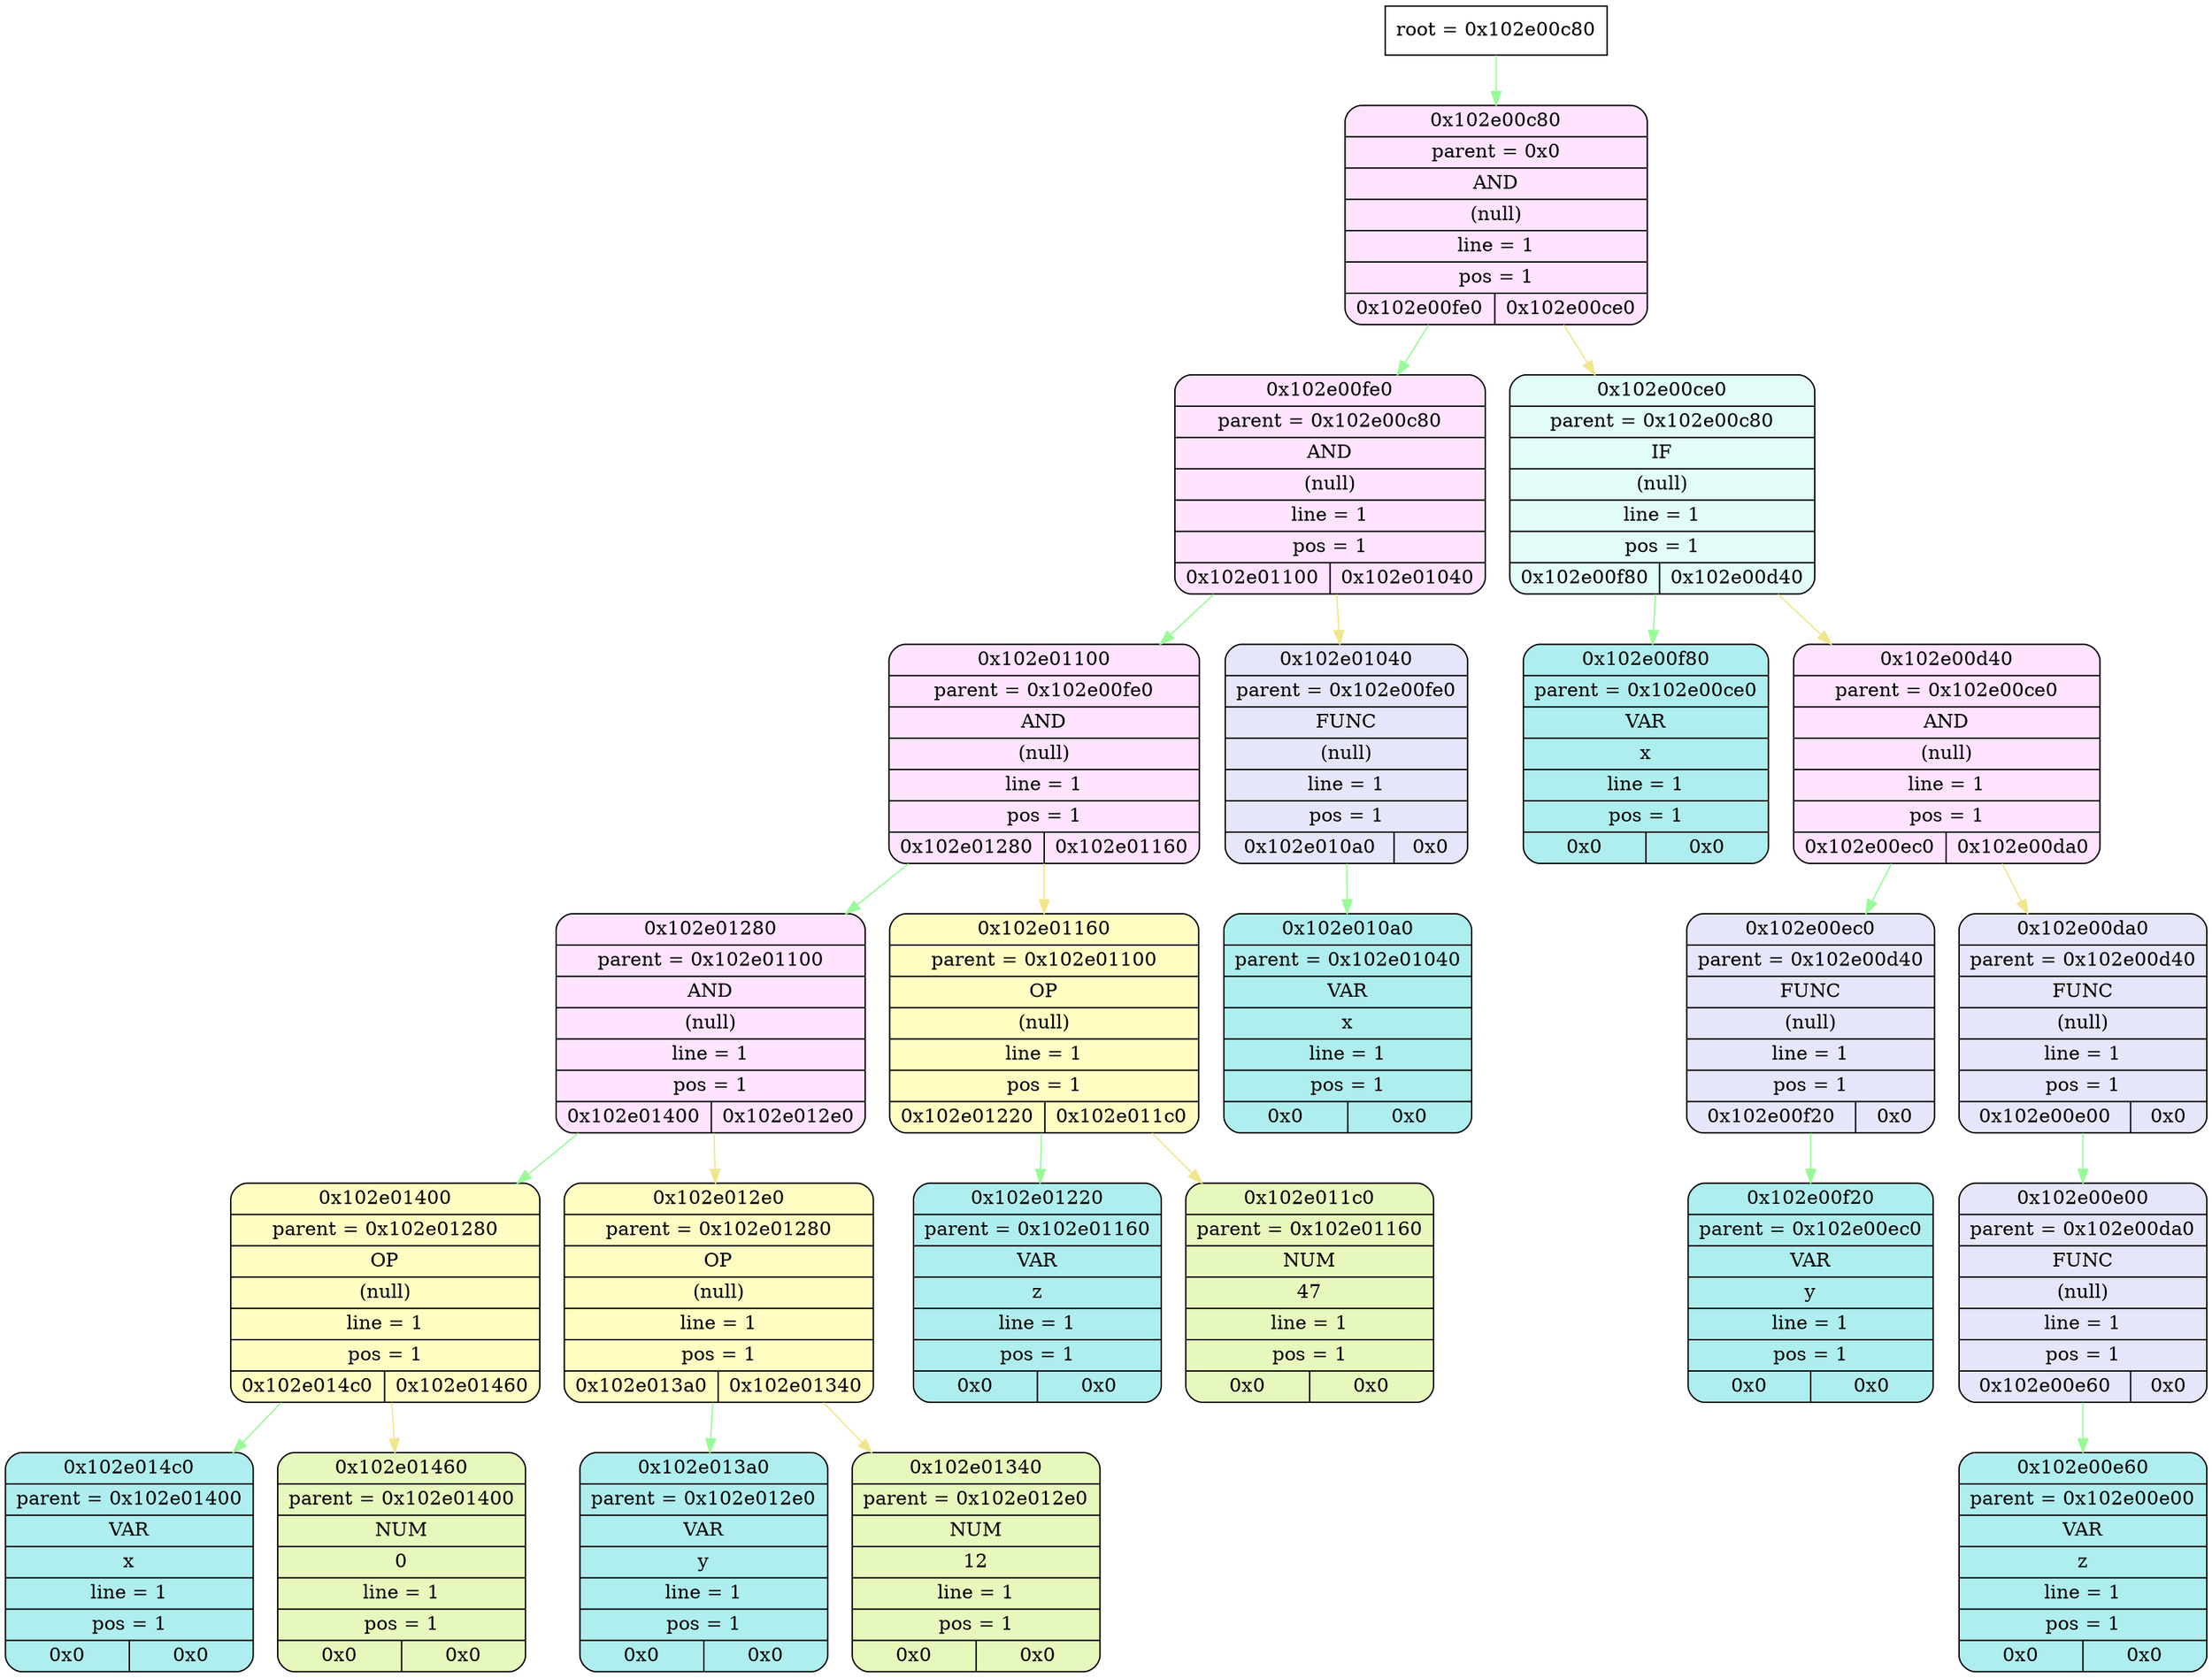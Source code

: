 digraph
{
    node_info[shape = record, label = "{root = 0x102e00c80}"];

    node_info->node_0x102e00c80 [color = "#98FB98"];
    node_0x102e00c80[shape = Mrecord, label = "{{0x102e00c80} | {parent =  0x0} | {AND} | {(null)} | {line = 1} | {pos = 1} | {0x102e00fe0 | 0x102e00ce0}}",
                                        style="filled", fillcolor="#FFE3FF"];
    node_0x102e00fe0[shape = Mrecord, label = "{{0x102e00fe0} | {parent =  0x102e00c80} | {AND} | {(null)} | {line = 1} | {pos = 1} | {0x102e01100 | 0x102e01040}}",
                                        style="filled", fillcolor="#FFE3FF"];
    node_0x102e01100[shape = Mrecord, label = "{{0x102e01100} | {parent =  0x102e00fe0} | {AND} | {(null)} | {line = 1} | {pos = 1} | {0x102e01280 | 0x102e01160}}",
                                        style="filled", fillcolor="#FFE3FF"];
    node_0x102e01280[shape = Mrecord, label = "{{0x102e01280} | {parent =  0x102e01100} | {AND} | {(null)} | {line = 1} | {pos = 1} | {0x102e01400 | 0x102e012e0}}",
                                        style="filled", fillcolor="#FFE3FF"];
    node_0x102e01400[shape = Mrecord, label = "{{0x102e01400} | {parent =  0x102e01280} | {OP} | {(null)} | {line = 1} | {pos = 1} | {0x102e014c0 | 0x102e01460}}",
                                        style="filled", fillcolor="#FFFDC2"];
    node_0x102e014c0[shape = Mrecord, label = "{{0x102e014c0} | {parent =  0x102e01400} | {VAR} | {x} | {line = 1} | {pos = 1} | {0x0 | 0x0}}",
                                        style="filled", fillcolor="#AFEEEE"];
    node_0x102e01460[shape = Mrecord, label = "{{0x102e01460} | {parent =  0x102e01400} | {NUM} | {0} | {line = 1} | {pos = 1} | {0x0 | 0x0}}",
                style="filled", fillcolor="#E7F8BC"];
    node_0x102e012e0[shape = Mrecord, label = "{{0x102e012e0} | {parent =  0x102e01280} | {OP} | {(null)} | {line = 1} | {pos = 1} | {0x102e013a0 | 0x102e01340}}",
                                        style="filled", fillcolor="#FFFDC2"];
    node_0x102e013a0[shape = Mrecord, label = "{{0x102e013a0} | {parent =  0x102e012e0} | {VAR} | {y} | {line = 1} | {pos = 1} | {0x0 | 0x0}}",
                                        style="filled", fillcolor="#AFEEEE"];
    node_0x102e01340[shape = Mrecord, label = "{{0x102e01340} | {parent =  0x102e012e0} | {NUM} | {12} | {line = 1} | {pos = 1} | {0x0 | 0x0}}",
                style="filled", fillcolor="#E7F8BC"];
    node_0x102e01160[shape = Mrecord, label = "{{0x102e01160} | {parent =  0x102e01100} | {OP} | {(null)} | {line = 1} | {pos = 1} | {0x102e01220 | 0x102e011c0}}",
                                        style="filled", fillcolor="#FFFDC2"];
    node_0x102e01220[shape = Mrecord, label = "{{0x102e01220} | {parent =  0x102e01160} | {VAR} | {z} | {line = 1} | {pos = 1} | {0x0 | 0x0}}",
                                        style="filled", fillcolor="#AFEEEE"];
    node_0x102e011c0[shape = Mrecord, label = "{{0x102e011c0} | {parent =  0x102e01160} | {NUM} | {47} | {line = 1} | {pos = 1} | {0x0 | 0x0}}",
                style="filled", fillcolor="#E7F8BC"];
    node_0x102e01040[shape = Mrecord, label = "{{0x102e01040} | {parent =  0x102e00fe0} | {FUNC} | {(null)} | {line = 1} | {pos = 1} | {0x102e010a0 | 0x0}}",
                                        style="filled", fillcolor="#E6E6FA"];
    node_0x102e010a0[shape = Mrecord, label = "{{0x102e010a0} | {parent =  0x102e01040} | {VAR} | {x} | {line = 1} | {pos = 1} | {0x0 | 0x0}}",
                                        style="filled", fillcolor="#AFEEEE"];
    node_0x102e00ce0[shape = Mrecord, label = "{{0x102e00ce0} | {parent =  0x102e00c80} | {IF} | {(null)} | {line = 1} | {pos = 1} | {0x102e00f80 | 0x102e00d40}}",
                                        style="filled", fillcolor="#E1FCF9"];
    node_0x102e00f80[shape = Mrecord, label = "{{0x102e00f80} | {parent =  0x102e00ce0} | {VAR} | {x} | {line = 1} | {pos = 1} | {0x0 | 0x0}}",
                                        style="filled", fillcolor="#AFEEEE"];
    node_0x102e00d40[shape = Mrecord, label = "{{0x102e00d40} | {parent =  0x102e00ce0} | {AND} | {(null)} | {line = 1} | {pos = 1} | {0x102e00ec0 | 0x102e00da0}}",
                                        style="filled", fillcolor="#FFE3FF"];
    node_0x102e00ec0[shape = Mrecord, label = "{{0x102e00ec0} | {parent =  0x102e00d40} | {FUNC} | {(null)} | {line = 1} | {pos = 1} | {0x102e00f20 | 0x0}}",
                                        style="filled", fillcolor="#E6E6FA"];
    node_0x102e00f20[shape = Mrecord, label = "{{0x102e00f20} | {parent =  0x102e00ec0} | {VAR} | {y} | {line = 1} | {pos = 1} | {0x0 | 0x0}}",
                                        style="filled", fillcolor="#AFEEEE"];
    node_0x102e00da0[shape = Mrecord, label = "{{0x102e00da0} | {parent =  0x102e00d40} | {FUNC} | {(null)} | {line = 1} | {pos = 1} | {0x102e00e00 | 0x0}}",
                                        style="filled", fillcolor="#E6E6FA"];
    node_0x102e00e00[shape = Mrecord, label = "{{0x102e00e00} | {parent =  0x102e00da0} | {FUNC} | {(null)} | {line = 1} | {pos = 1} | {0x102e00e60 | 0x0}}",
                                        style="filled", fillcolor="#E6E6FA"];
    node_0x102e00e60[shape = Mrecord, label = "{{0x102e00e60} | {parent =  0x102e00e00} | {VAR} | {z} | {line = 1} | {pos = 1} | {0x0 | 0x0}}",
                                        style="filled", fillcolor="#AFEEEE"];
    node_0x102e00c80->node_0x102e00fe0 [color = "#98FB98"];
    node_0x102e00fe0->node_0x102e01100 [color = "#98FB98"];
    node_0x102e01100->node_0x102e01280 [color = "#98FB98"];
    node_0x102e01280->node_0x102e01400 [color = "#98FB98"];
    node_0x102e01400->node_0x102e014c0 [color = "#98FB98"];
    node_0x102e01400->node_0x102e01460 [color = "#F0E68C"];
    node_0x102e01280->node_0x102e012e0 [color = "#F0E68C"];
    node_0x102e012e0->node_0x102e013a0 [color = "#98FB98"];
    node_0x102e012e0->node_0x102e01340 [color = "#F0E68C"];
    node_0x102e01100->node_0x102e01160 [color = "#F0E68C"];
    node_0x102e01160->node_0x102e01220 [color = "#98FB98"];
    node_0x102e01160->node_0x102e011c0 [color = "#F0E68C"];
    node_0x102e00fe0->node_0x102e01040 [color = "#F0E68C"];
    node_0x102e01040->node_0x102e010a0 [color = "#98FB98"];
    node_0x102e00c80->node_0x102e00ce0 [color = "#F0E68C"];
    node_0x102e00ce0->node_0x102e00f80 [color = "#98FB98"];
    node_0x102e00ce0->node_0x102e00d40 [color = "#F0E68C"];
    node_0x102e00d40->node_0x102e00ec0 [color = "#98FB98"];
    node_0x102e00ec0->node_0x102e00f20 [color = "#98FB98"];
    node_0x102e00d40->node_0x102e00da0 [color = "#F0E68C"];
    node_0x102e00da0->node_0x102e00e00 [color = "#98FB98"];
    node_0x102e00e00->node_0x102e00e60 [color = "#98FB98"];
}